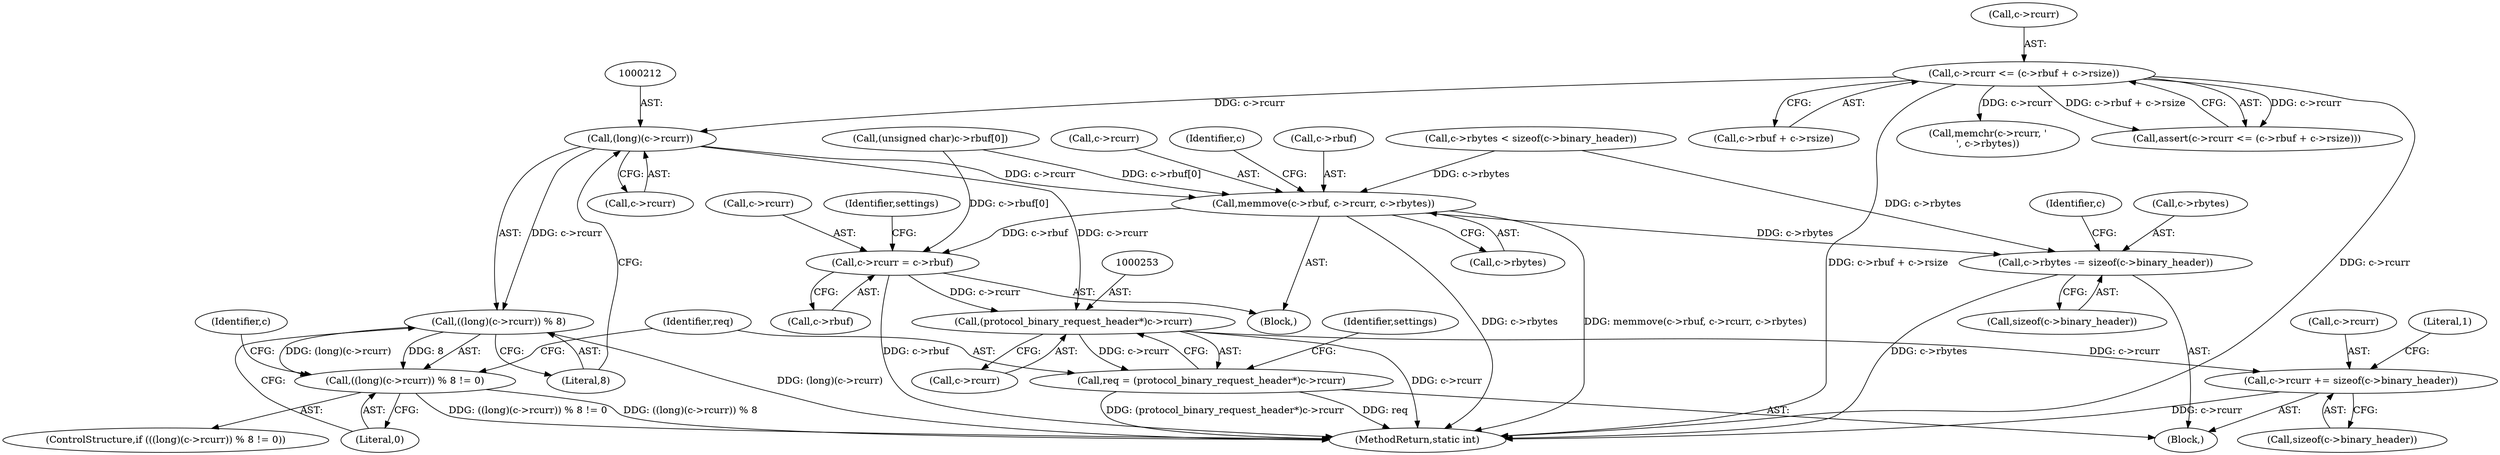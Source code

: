 digraph "0_memcached_d9cd01ede97f4145af9781d448c62a3318952719@pointer" {
"1000211" [label="(Call,(long)(c->rcurr))"];
"1000115" [label="(Call,c->rcurr <= (c->rbuf + c->rsize))"];
"1000210" [label="(Call,((long)(c->rcurr)) % 8)"];
"1000209" [label="(Call,((long)(c->rcurr)) % 8 != 0)"];
"1000219" [label="(Call,memmove(c->rbuf, c->rcurr, c->rbytes))"];
"1000229" [label="(Call,c->rcurr = c->rbuf)"];
"1000252" [label="(Call,(protocol_binary_request_header*)c->rcurr)"];
"1000250" [label="(Call,req = (protocol_binary_request_header*)c->rcurr)"];
"1000462" [label="(Call,c->rcurr += sizeof(c->binary_header))"];
"1000454" [label="(Call,c->rbytes -= sizeof(c->binary_header))"];
"1000219" [label="(Call,memmove(c->rbuf, c->rcurr, c->rbytes))"];
"1000218" [label="(Block,)"];
"1000464" [label="(Identifier,c)"];
"1000217" [label="(Literal,0)"];
"1000213" [label="(Call,c->rcurr)"];
"1000211" [label="(Call,(long)(c->rcurr))"];
"1000119" [label="(Call,c->rbuf + c->rsize)"];
"1000251" [label="(Identifier,req)"];
"1000484" [label="(Call,memchr(c->rcurr, '\n', c->rbytes))"];
"1000254" [label="(Call,c->rcurr)"];
"1000454" [label="(Call,c->rbytes -= sizeof(c->binary_header))"];
"1000207" [label="(Block,)"];
"1000463" [label="(Call,c->rcurr)"];
"1000114" [label="(Call,assert(c->rcurr <= (c->rbuf + c->rsize)))"];
"1000216" [label="(Literal,8)"];
"1000466" [label="(Call,sizeof(c->binary_header))"];
"1000455" [label="(Call,c->rbytes)"];
"1000208" [label="(ControlStructure,if (((long)(c->rcurr)) % 8 != 0))"];
"1000462" [label="(Call,c->rcurr += sizeof(c->binary_header))"];
"1000613" [label="(MethodReturn,static int)"];
"1000230" [label="(Call,c->rcurr)"];
"1000210" [label="(Call,((long)(c->rcurr)) % 8)"];
"1000115" [label="(Call,c->rcurr <= (c->rbuf + c->rsize))"];
"1000220" [label="(Call,c->rbuf)"];
"1000226" [label="(Call,c->rbytes)"];
"1000147" [label="(Call,(unsigned char)c->rbuf[0])"];
"1000260" [label="(Identifier,settings)"];
"1000252" [label="(Call,(protocol_binary_request_header*)c->rcurr)"];
"1000233" [label="(Call,c->rbuf)"];
"1000209" [label="(Call,((long)(c->rcurr)) % 8 != 0)"];
"1000612" [label="(Literal,1)"];
"1000116" [label="(Call,c->rcurr)"];
"1000458" [label="(Call,sizeof(c->binary_header))"];
"1000223" [label="(Call,c->rcurr)"];
"1000231" [label="(Identifier,c)"];
"1000250" [label="(Call,req = (protocol_binary_request_header*)c->rcurr)"];
"1000239" [label="(Identifier,settings)"];
"1000195" [label="(Call,c->rbytes < sizeof(c->binary_header))"];
"1000221" [label="(Identifier,c)"];
"1000229" [label="(Call,c->rcurr = c->rbuf)"];
"1000211" -> "1000210"  [label="AST: "];
"1000211" -> "1000213"  [label="CFG: "];
"1000212" -> "1000211"  [label="AST: "];
"1000213" -> "1000211"  [label="AST: "];
"1000216" -> "1000211"  [label="CFG: "];
"1000211" -> "1000210"  [label="DDG: c->rcurr"];
"1000115" -> "1000211"  [label="DDG: c->rcurr"];
"1000211" -> "1000219"  [label="DDG: c->rcurr"];
"1000211" -> "1000252"  [label="DDG: c->rcurr"];
"1000115" -> "1000114"  [label="AST: "];
"1000115" -> "1000119"  [label="CFG: "];
"1000116" -> "1000115"  [label="AST: "];
"1000119" -> "1000115"  [label="AST: "];
"1000114" -> "1000115"  [label="CFG: "];
"1000115" -> "1000613"  [label="DDG: c->rbuf + c->rsize"];
"1000115" -> "1000613"  [label="DDG: c->rcurr"];
"1000115" -> "1000114"  [label="DDG: c->rcurr"];
"1000115" -> "1000114"  [label="DDG: c->rbuf + c->rsize"];
"1000115" -> "1000484"  [label="DDG: c->rcurr"];
"1000210" -> "1000209"  [label="AST: "];
"1000210" -> "1000216"  [label="CFG: "];
"1000216" -> "1000210"  [label="AST: "];
"1000217" -> "1000210"  [label="CFG: "];
"1000210" -> "1000613"  [label="DDG: (long)(c->rcurr)"];
"1000210" -> "1000209"  [label="DDG: (long)(c->rcurr)"];
"1000210" -> "1000209"  [label="DDG: 8"];
"1000209" -> "1000208"  [label="AST: "];
"1000209" -> "1000217"  [label="CFG: "];
"1000217" -> "1000209"  [label="AST: "];
"1000221" -> "1000209"  [label="CFG: "];
"1000251" -> "1000209"  [label="CFG: "];
"1000209" -> "1000613"  [label="DDG: ((long)(c->rcurr)) % 8 != 0"];
"1000209" -> "1000613"  [label="DDG: ((long)(c->rcurr)) % 8"];
"1000219" -> "1000218"  [label="AST: "];
"1000219" -> "1000226"  [label="CFG: "];
"1000220" -> "1000219"  [label="AST: "];
"1000223" -> "1000219"  [label="AST: "];
"1000226" -> "1000219"  [label="AST: "];
"1000231" -> "1000219"  [label="CFG: "];
"1000219" -> "1000613"  [label="DDG: c->rbytes"];
"1000219" -> "1000613"  [label="DDG: memmove(c->rbuf, c->rcurr, c->rbytes)"];
"1000147" -> "1000219"  [label="DDG: c->rbuf[0]"];
"1000195" -> "1000219"  [label="DDG: c->rbytes"];
"1000219" -> "1000229"  [label="DDG: c->rbuf"];
"1000219" -> "1000454"  [label="DDG: c->rbytes"];
"1000229" -> "1000218"  [label="AST: "];
"1000229" -> "1000233"  [label="CFG: "];
"1000230" -> "1000229"  [label="AST: "];
"1000233" -> "1000229"  [label="AST: "];
"1000239" -> "1000229"  [label="CFG: "];
"1000229" -> "1000613"  [label="DDG: c->rbuf"];
"1000147" -> "1000229"  [label="DDG: c->rbuf[0]"];
"1000229" -> "1000252"  [label="DDG: c->rcurr"];
"1000252" -> "1000250"  [label="AST: "];
"1000252" -> "1000254"  [label="CFG: "];
"1000253" -> "1000252"  [label="AST: "];
"1000254" -> "1000252"  [label="AST: "];
"1000250" -> "1000252"  [label="CFG: "];
"1000252" -> "1000613"  [label="DDG: c->rcurr"];
"1000252" -> "1000250"  [label="DDG: c->rcurr"];
"1000252" -> "1000462"  [label="DDG: c->rcurr"];
"1000250" -> "1000207"  [label="AST: "];
"1000251" -> "1000250"  [label="AST: "];
"1000260" -> "1000250"  [label="CFG: "];
"1000250" -> "1000613"  [label="DDG: req"];
"1000250" -> "1000613"  [label="DDG: (protocol_binary_request_header*)c->rcurr"];
"1000462" -> "1000207"  [label="AST: "];
"1000462" -> "1000466"  [label="CFG: "];
"1000463" -> "1000462"  [label="AST: "];
"1000466" -> "1000462"  [label="AST: "];
"1000612" -> "1000462"  [label="CFG: "];
"1000462" -> "1000613"  [label="DDG: c->rcurr"];
"1000454" -> "1000207"  [label="AST: "];
"1000454" -> "1000458"  [label="CFG: "];
"1000455" -> "1000454"  [label="AST: "];
"1000458" -> "1000454"  [label="AST: "];
"1000464" -> "1000454"  [label="CFG: "];
"1000454" -> "1000613"  [label="DDG: c->rbytes"];
"1000195" -> "1000454"  [label="DDG: c->rbytes"];
}
